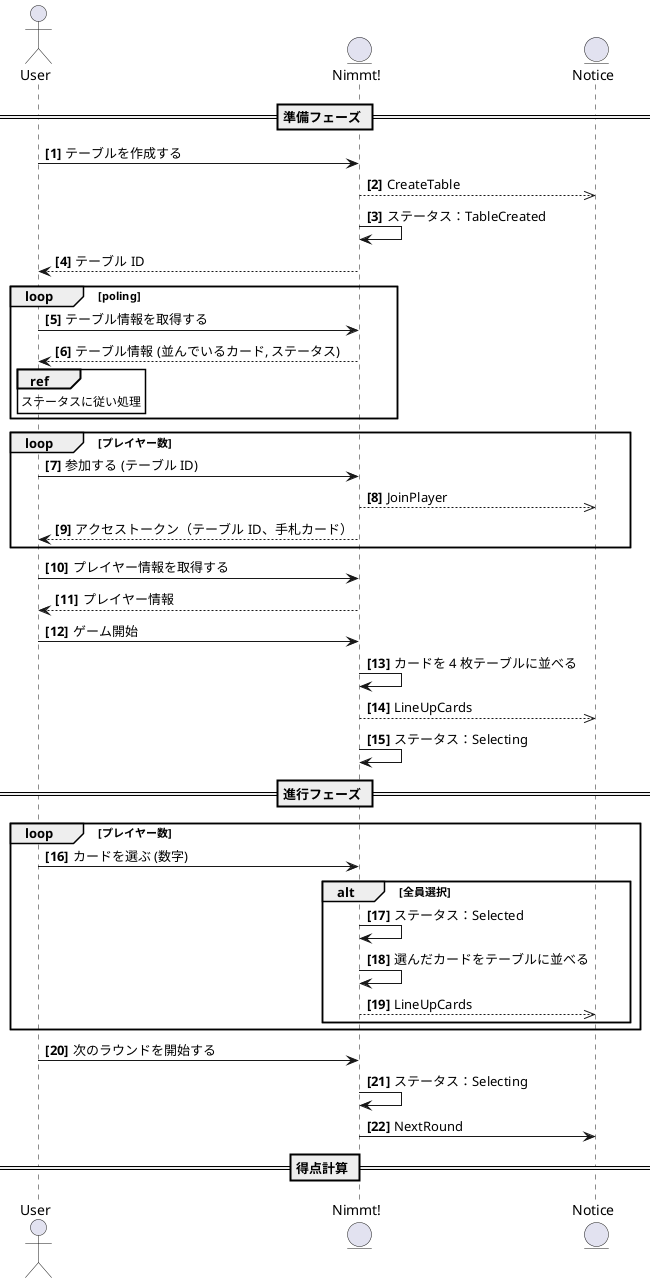 # Nimmt シーケンス図

```uml
@startuml nimmt

actor User as user
entity "Nimmt!" as nimmt
entity Notice as notice

autonumber "<b>[0]"

== 準備フェーズ ==

user -> nimmt: テーブルを作成する
nimmt -->> notice: CreateTable
nimmt -> nimmt: ステータス：TableCreated
nimmt --> user: テーブル ID

loop poling
  user -> nimmt: テーブル情報を取得する
  nimmt --> user: テーブル情報 (並んでいるカード, ステータス)

  ref over user
    ステータスに従い処理
  end ref
end

loop プレイヤー数
  user -> nimmt: 参加する (テーブル ID)
  nimmt -->> notice: JoinPlayer
  nimmt --> user: アクセストークン（テーブル ID、手札カード）
end

user -> nimmt: プレイヤー情報を取得する
nimmt --> user: プレイヤー情報

user -> nimmt: ゲーム開始
nimmt -> nimmt: カードを 4 枚テーブルに並べる
nimmt -->> notice: LineUpCards
nimmt -> nimmt: ステータス：Selecting

== 進行フェーズ ==

loop プレイヤー数
  user -> nimmt: カードを選ぶ (数字)

  alt 全員選択
    nimmt -> nimmt: ステータス：Selected

    nimmt -> nimmt: 選んだカードをテーブルに並べる
    nimmt -->> notice: LineUpCards
  end
end

user -> nimmt: 次のラウンドを開始する
nimmt -> nimmt: ステータス：Selecting
nimmt -> notice: NextRound

== 得点計算 ==

@enduml
```
